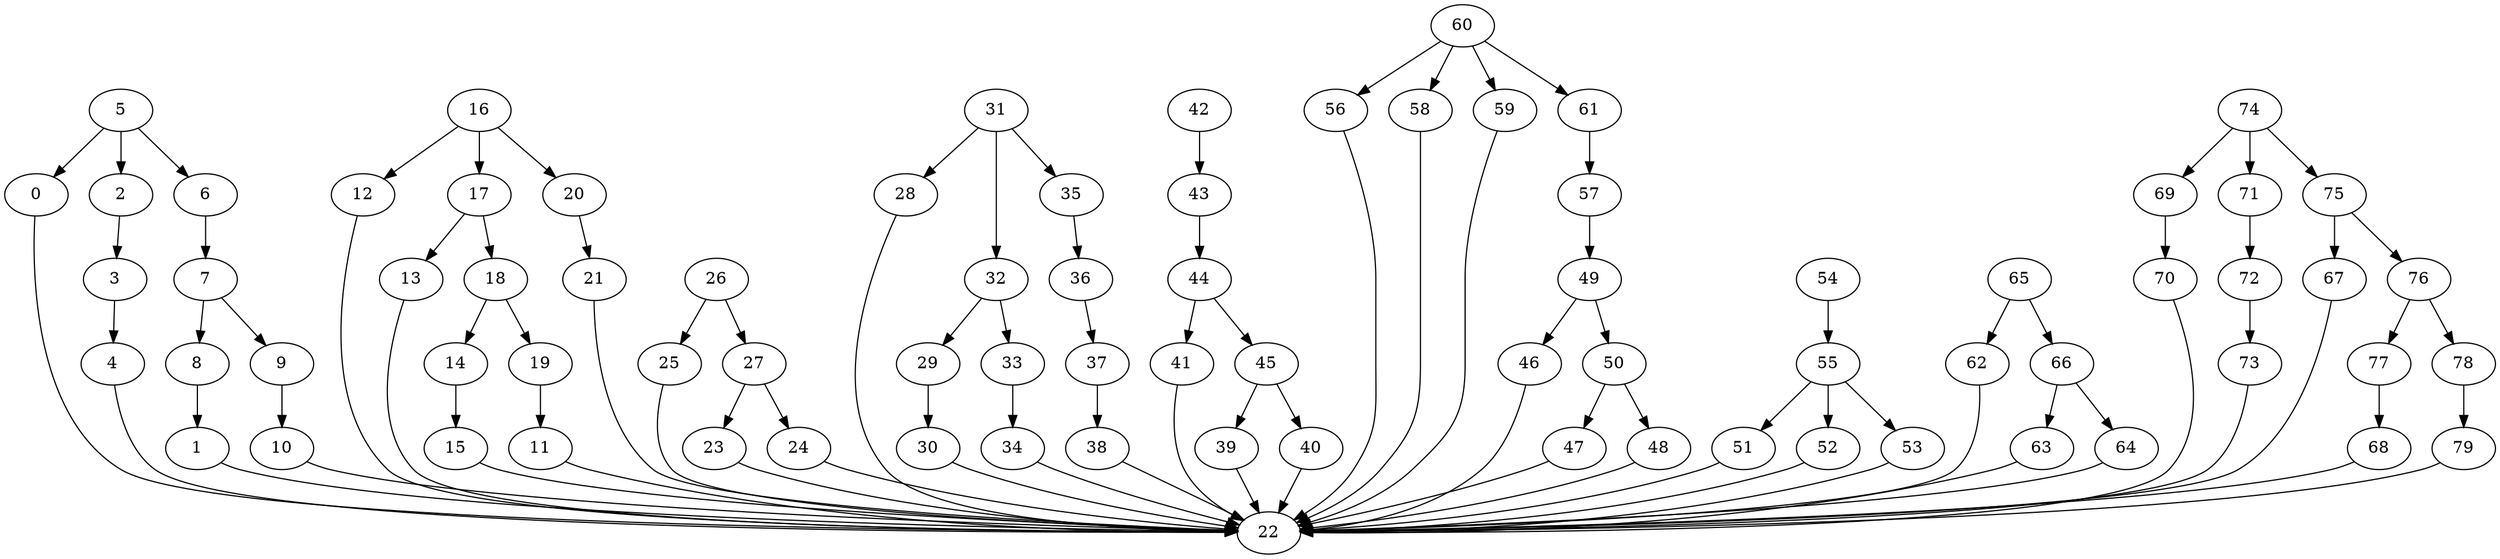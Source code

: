 strict digraph  {
0 [exec=149];
1 [exec=160];
2 [exec=50];
3 [exec=164];
4 [exec=118];
5 [exec=108];
6 [exec=76];
7 [exec=131];
8 [exec=57];
9 [exec=55];
10 [exec=56];
11 [exec=185];
12 [exec=106];
13 [exec=162];
14 [exec=176];
15 [exec=191];
16 [exec=109];
17 [exec=138];
18 [exec=109];
19 [exec=106];
20 [exec=167];
21 [exec=124];
22 [exec=55];
23 [exec=144];
24 [exec=175];
25 [exec=57];
26 [exec=170];
27 [exec=61];
28 [exec=101];
29 [exec=188];
30 [exec=190];
31 [exec=109];
32 [exec=153];
33 [exec=181];
34 [exec=138];
35 [exec=197];
36 [exec=140];
37 [exec=167];
38 [exec=118];
39 [exec=64];
40 [exec=173];
41 [exec=143];
42 [exec=195];
43 [exec=191];
44 [exec=101];
45 [exec=179];
46 [exec=53];
47 [exec=121];
48 [exec=113];
49 [exec=118];
50 [exec=78];
51 [exec=185];
52 [exec=93];
53 [exec=119];
54 [exec=125];
55 [exec=166];
56 [exec=137];
57 [exec=157];
58 [exec=98];
59 [exec=116];
60 [exec=77];
61 [exec=114];
62 [exec=128];
63 [exec=68];
64 [exec=69];
65 [exec=129];
66 [exec=126];
67 [exec=105];
68 [exec=195];
69 [exec=167];
70 [exec=93];
71 [exec=180];
72 [exec=59];
73 [exec=146];
74 [exec=101];
75 [exec=138];
76 [exec=75];
77 [exec=102];
78 [exec=196];
79 [exec=160];
0 -> 22  [comm=12];
1 -> 22  [comm=10];
2 -> 3  [comm=8];
3 -> 4  [comm=18];
4 -> 22  [comm=17];
5 -> 6  [comm=14];
5 -> 0  [comm=13];
5 -> 2  [comm=20];
6 -> 7  [comm=15];
7 -> 8  [comm=8];
7 -> 9  [comm=11];
8 -> 1  [comm=15];
9 -> 10  [comm=6];
10 -> 22  [comm=5];
11 -> 22  [comm=5];
12 -> 22  [comm=14];
13 -> 22  [comm=15];
14 -> 15  [comm=19];
15 -> 22  [comm=17];
16 -> 17  [comm=15];
16 -> 12  [comm=17];
16 -> 20  [comm=7];
17 -> 18  [comm=7];
17 -> 13  [comm=15];
18 -> 19  [comm=19];
18 -> 14  [comm=8];
19 -> 11  [comm=13];
20 -> 21  [comm=11];
21 -> 22  [comm=20];
23 -> 22  [comm=16];
24 -> 22  [comm=13];
25 -> 22  [comm=10];
26 -> 27  [comm=11];
26 -> 25  [comm=14];
27 -> 23  [comm=11];
27 -> 24  [comm=12];
28 -> 22  [comm=16];
29 -> 30  [comm=7];
30 -> 22  [comm=13];
31 -> 32  [comm=7];
31 -> 28  [comm=19];
31 -> 35  [comm=7];
32 -> 33  [comm=15];
32 -> 29  [comm=12];
33 -> 34  [comm=17];
34 -> 22  [comm=14];
35 -> 36  [comm=6];
36 -> 37  [comm=15];
37 -> 38  [comm=10];
38 -> 22  [comm=15];
39 -> 22  [comm=14];
40 -> 22  [comm=12];
41 -> 22  [comm=15];
42 -> 43  [comm=8];
43 -> 44  [comm=7];
44 -> 45  [comm=12];
44 -> 41  [comm=12];
45 -> 39  [comm=5];
45 -> 40  [comm=12];
46 -> 22  [comm=17];
47 -> 22  [comm=7];
48 -> 22  [comm=13];
49 -> 50  [comm=7];
49 -> 46  [comm=7];
50 -> 47  [comm=5];
50 -> 48  [comm=5];
51 -> 22  [comm=14];
52 -> 22  [comm=16];
53 -> 22  [comm=20];
54 -> 55  [comm=20];
55 -> 51  [comm=9];
55 -> 52  [comm=8];
55 -> 53  [comm=15];
56 -> 22  [comm=7];
57 -> 49  [comm=10];
58 -> 22  [comm=10];
59 -> 22  [comm=9];
60 -> 61  [comm=9];
60 -> 56  [comm=15];
60 -> 58  [comm=14];
60 -> 59  [comm=8];
61 -> 57  [comm=14];
62 -> 22  [comm=9];
63 -> 22  [comm=11];
64 -> 22  [comm=9];
65 -> 66  [comm=6];
65 -> 62  [comm=15];
66 -> 63  [comm=11];
66 -> 64  [comm=10];
67 -> 22  [comm=14];
68 -> 22  [comm=18];
69 -> 70  [comm=10];
70 -> 22  [comm=6];
71 -> 72  [comm=12];
72 -> 73  [comm=13];
73 -> 22  [comm=7];
74 -> 75  [comm=19];
74 -> 69  [comm=18];
74 -> 71  [comm=13];
75 -> 76  [comm=19];
75 -> 67  [comm=19];
76 -> 77  [comm=5];
76 -> 78  [comm=17];
77 -> 68  [comm=15];
78 -> 79  [comm=10];
79 -> 22  [comm=13];
}
